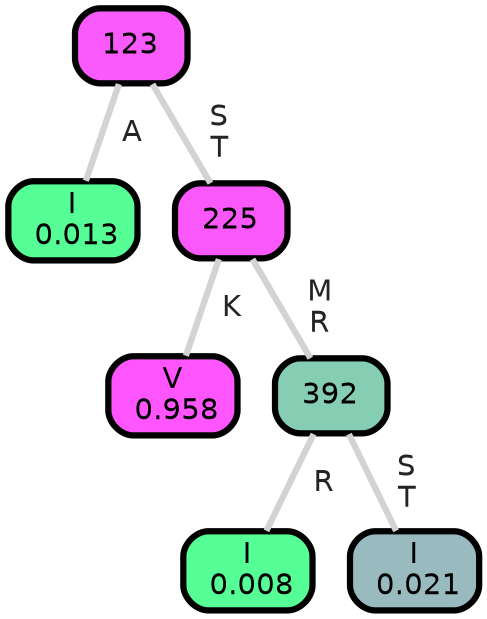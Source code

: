graph Tree {
node [shape=box, style="filled, rounded",color="black",penwidth="3",fontcolor="black",                 fontname=helvetica] ;
graph [ranksep="0 equally", splines=straight,                 bgcolor=transparent, dpi=200] ;
edge [fontname=helvetica, fontweight=bold,fontcolor=grey14,color=lightgray] ;
0 [label="I
 0.013", fillcolor="#55ff96"] ;
1 [label="123", fillcolor="#f95afb"] ;
2 [label="V
 0.958", fillcolor="#ff55ff"] ;
3 [label="225", fillcolor="#fb58fc"] ;
4 [label="I
 0.008", fillcolor="#55ff96"] ;
5 [label="392", fillcolor="#85ceb4"] ;
6 [label="I
 0.021", fillcolor="#99bbc0"] ;
1 -- 0 [label=" A",penwidth=3] ;
1 -- 3 [label=" S\n T",penwidth=3] ;
3 -- 2 [label=" K",penwidth=3] ;
3 -- 5 [label=" M\n R",penwidth=3] ;
5 -- 4 [label=" R",penwidth=3] ;
5 -- 6 [label=" S\n T",penwidth=3] ;
{rank = same;}}

